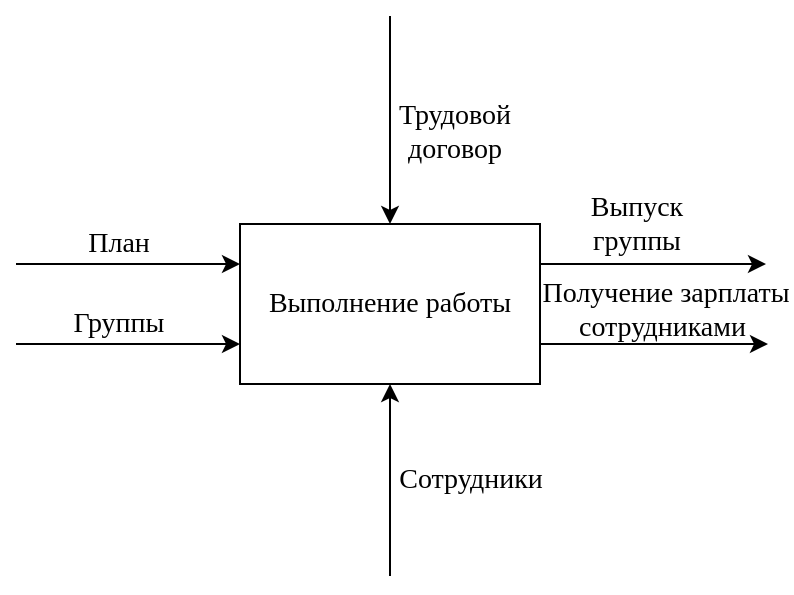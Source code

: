 <mxfile version="25.0.2">
  <diagram name="Page-1" id="52a04d89-c75d-2922-d76d-85b35f80e030">
    <mxGraphModel dx="1050" dy="629" grid="0" gridSize="10" guides="1" tooltips="1" connect="1" arrows="1" fold="1" page="0" pageScale="1" pageWidth="1100" pageHeight="850" background="none" math="0" shadow="0">
      <root>
        <mxCell id="0" />
        <mxCell id="1" parent="0" />
        <mxCell id="oAIWOGW1Lzmyr2TzlzTb-1" value="&lt;font style=&quot;font-size: 14px;&quot; face=&quot;Times New Roman&quot;&gt;Выполнение работы&lt;/font&gt;" style="rounded=0;whiteSpace=wrap;html=1;" parent="1" vertex="1">
          <mxGeometry x="201" y="281" width="150" height="80" as="geometry" />
        </mxCell>
        <mxCell id="oAIWOGW1Lzmyr2TzlzTb-2" value="" style="endArrow=classic;html=1;rounded=0;entryX=0.5;entryY=1;entryDx=0;entryDy=0;" parent="1" target="oAIWOGW1Lzmyr2TzlzTb-1" edge="1">
          <mxGeometry width="50" height="50" relative="1" as="geometry">
            <mxPoint x="276" y="457" as="sourcePoint" />
            <mxPoint x="290" y="415" as="targetPoint" />
          </mxGeometry>
        </mxCell>
        <mxCell id="oAIWOGW1Lzmyr2TzlzTb-3" value="&lt;font style=&quot;font-size: 14px;&quot; face=&quot;Times New Roman&quot;&gt;Сотрудники&lt;/font&gt;" style="text;html=1;align=center;verticalAlign=middle;whiteSpace=wrap;rounded=0;" parent="1" vertex="1">
          <mxGeometry x="276" y="395" width="81" height="28" as="geometry" />
        </mxCell>
        <mxCell id="oAIWOGW1Lzmyr2TzlzTb-4" value="" style="endArrow=classic;html=1;rounded=0;entryX=0;entryY=0.25;entryDx=0;entryDy=0;" parent="1" target="oAIWOGW1Lzmyr2TzlzTb-1" edge="1">
          <mxGeometry width="50" height="50" relative="1" as="geometry">
            <mxPoint x="89" y="301" as="sourcePoint" />
            <mxPoint x="153" y="305" as="targetPoint" />
          </mxGeometry>
        </mxCell>
        <mxCell id="oAIWOGW1Lzmyr2TzlzTb-5" value="" style="endArrow=classic;html=1;rounded=0;entryX=0;entryY=0.75;entryDx=0;entryDy=0;" parent="1" target="oAIWOGW1Lzmyr2TzlzTb-1" edge="1">
          <mxGeometry width="50" height="50" relative="1" as="geometry">
            <mxPoint x="89" y="341" as="sourcePoint" />
            <mxPoint x="201" y="345" as="targetPoint" />
          </mxGeometry>
        </mxCell>
        <mxCell id="oAIWOGW1Lzmyr2TzlzTb-6" value="&lt;font style=&quot;font-size: 14px;&quot; face=&quot;Times New Roman&quot;&gt;План&lt;/font&gt;" style="text;html=1;align=center;verticalAlign=middle;whiteSpace=wrap;rounded=0;" parent="1" vertex="1">
          <mxGeometry x="98" y="274" width="85" height="34" as="geometry" />
        </mxCell>
        <mxCell id="oAIWOGW1Lzmyr2TzlzTb-7" value="&lt;font style=&quot;font-size: 14px;&quot; face=&quot;Times New Roman&quot;&gt;Группы&lt;/font&gt;" style="text;html=1;align=center;verticalAlign=middle;whiteSpace=wrap;rounded=0;" parent="1" vertex="1">
          <mxGeometry x="98" y="314" width="85" height="34" as="geometry" />
        </mxCell>
        <mxCell id="oAIWOGW1Lzmyr2TzlzTb-9" value="" style="endArrow=classic;html=1;rounded=0;entryX=0.5;entryY=0;entryDx=0;entryDy=0;" parent="1" target="oAIWOGW1Lzmyr2TzlzTb-1" edge="1">
          <mxGeometry width="50" height="50" relative="1" as="geometry">
            <mxPoint x="276" y="177" as="sourcePoint" />
            <mxPoint x="273" y="275" as="targetPoint" />
          </mxGeometry>
        </mxCell>
        <mxCell id="oAIWOGW1Lzmyr2TzlzTb-11" value="&lt;font style=&quot;font-size: 14px;&quot; face=&quot;Times New Roman&quot;&gt;Трудовой договор&lt;/font&gt;" style="text;html=1;align=center;verticalAlign=middle;whiteSpace=wrap;rounded=0;" parent="1" vertex="1">
          <mxGeometry x="266" y="218" width="85" height="34" as="geometry" />
        </mxCell>
        <mxCell id="oAIWOGW1Lzmyr2TzlzTb-13" value="&lt;font style=&quot;font-size: 14px;&quot; face=&quot;Times New Roman&quot;&gt;Выпуск группы&lt;/font&gt;" style="text;html=1;align=center;verticalAlign=middle;whiteSpace=wrap;rounded=0;" parent="1" vertex="1">
          <mxGeometry x="357" y="264" width="85" height="34" as="geometry" />
        </mxCell>
        <mxCell id="oAIWOGW1Lzmyr2TzlzTb-14" value="" style="endArrow=classic;html=1;rounded=0;exitX=1;exitY=0.25;exitDx=0;exitDy=0;" parent="1" source="oAIWOGW1Lzmyr2TzlzTb-1" edge="1">
          <mxGeometry width="50" height="50" relative="1" as="geometry">
            <mxPoint x="354" y="303" as="sourcePoint" />
            <mxPoint x="464" y="301" as="targetPoint" />
          </mxGeometry>
        </mxCell>
        <mxCell id="oAIWOGW1Lzmyr2TzlzTb-15" value="" style="endArrow=classic;html=1;rounded=0;exitX=1;exitY=0.75;exitDx=0;exitDy=0;" parent="1" source="oAIWOGW1Lzmyr2TzlzTb-1" edge="1">
          <mxGeometry width="50" height="50" relative="1" as="geometry">
            <mxPoint x="354" y="340" as="sourcePoint" />
            <mxPoint x="465" y="341" as="targetPoint" />
          </mxGeometry>
        </mxCell>
        <mxCell id="oAIWOGW1Lzmyr2TzlzTb-16" value="&lt;font style=&quot;font-size: 14px;&quot; face=&quot;Times New Roman&quot;&gt;Получение зарплаты сотрудниками&amp;nbsp;&lt;/font&gt;" style="text;html=1;align=center;verticalAlign=middle;whiteSpace=wrap;rounded=0;" parent="1" vertex="1">
          <mxGeometry x="351" y="305" width="126" height="38" as="geometry" />
        </mxCell>
      </root>
    </mxGraphModel>
  </diagram>
</mxfile>
